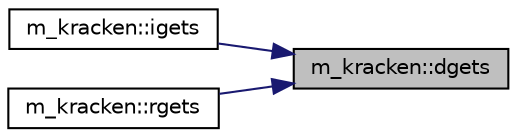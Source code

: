 digraph "m_kracken::dgets"
{
 // LATEX_PDF_SIZE
  edge [fontname="Helvetica",fontsize="10",labelfontname="Helvetica",labelfontsize="10"];
  node [fontname="Helvetica",fontsize="10",shape=record];
  rankdir="RL";
  Node1 [label="m_kracken::dgets",height=0.2,width=0.4,color="black", fillcolor="grey75", style="filled", fontcolor="black",tooltip=" "];
  Node1 -> Node2 [dir="back",color="midnightblue",fontsize="10",style="solid",fontname="Helvetica"];
  Node2 [label="m_kracken::igets",height=0.2,width=0.4,color="black", fillcolor="white", style="filled",URL="$namespacem__kracken.html#a3bf372282fcf75e6db26c8523676713e",tooltip=" "];
  Node1 -> Node3 [dir="back",color="midnightblue",fontsize="10",style="solid",fontname="Helvetica"];
  Node3 [label="m_kracken::rgets",height=0.2,width=0.4,color="black", fillcolor="white", style="filled",URL="$namespacem__kracken.html#a2fd4c07856f16d7886f034746e38d49a",tooltip=" "];
}
